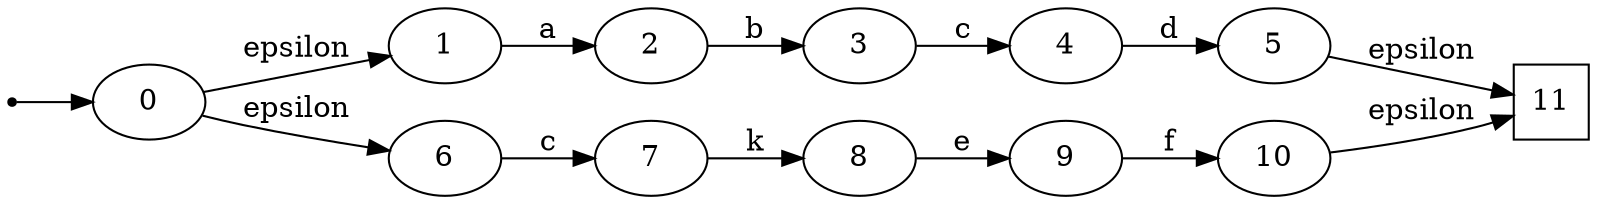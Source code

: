 digraph {
  rankdir="LR";  -1 [shape=point];
  -1 -> 0;
  11 [shape=square];
  1 -> 2[label="a"];
  2 -> 3[label="b"];
  3 -> 4[label="c"];
  4 -> 5[label="d"];
  6 -> 7[label="c"];
  7 -> 8[label="k"];
  8 -> 9[label="e"];
  9 -> 10[label="f"];
  0 -> 1[label="epsilon"];
  0 -> 6[label="epsilon"];
  5 -> 11[label="epsilon"];
  10 -> 11[label="epsilon"];
}